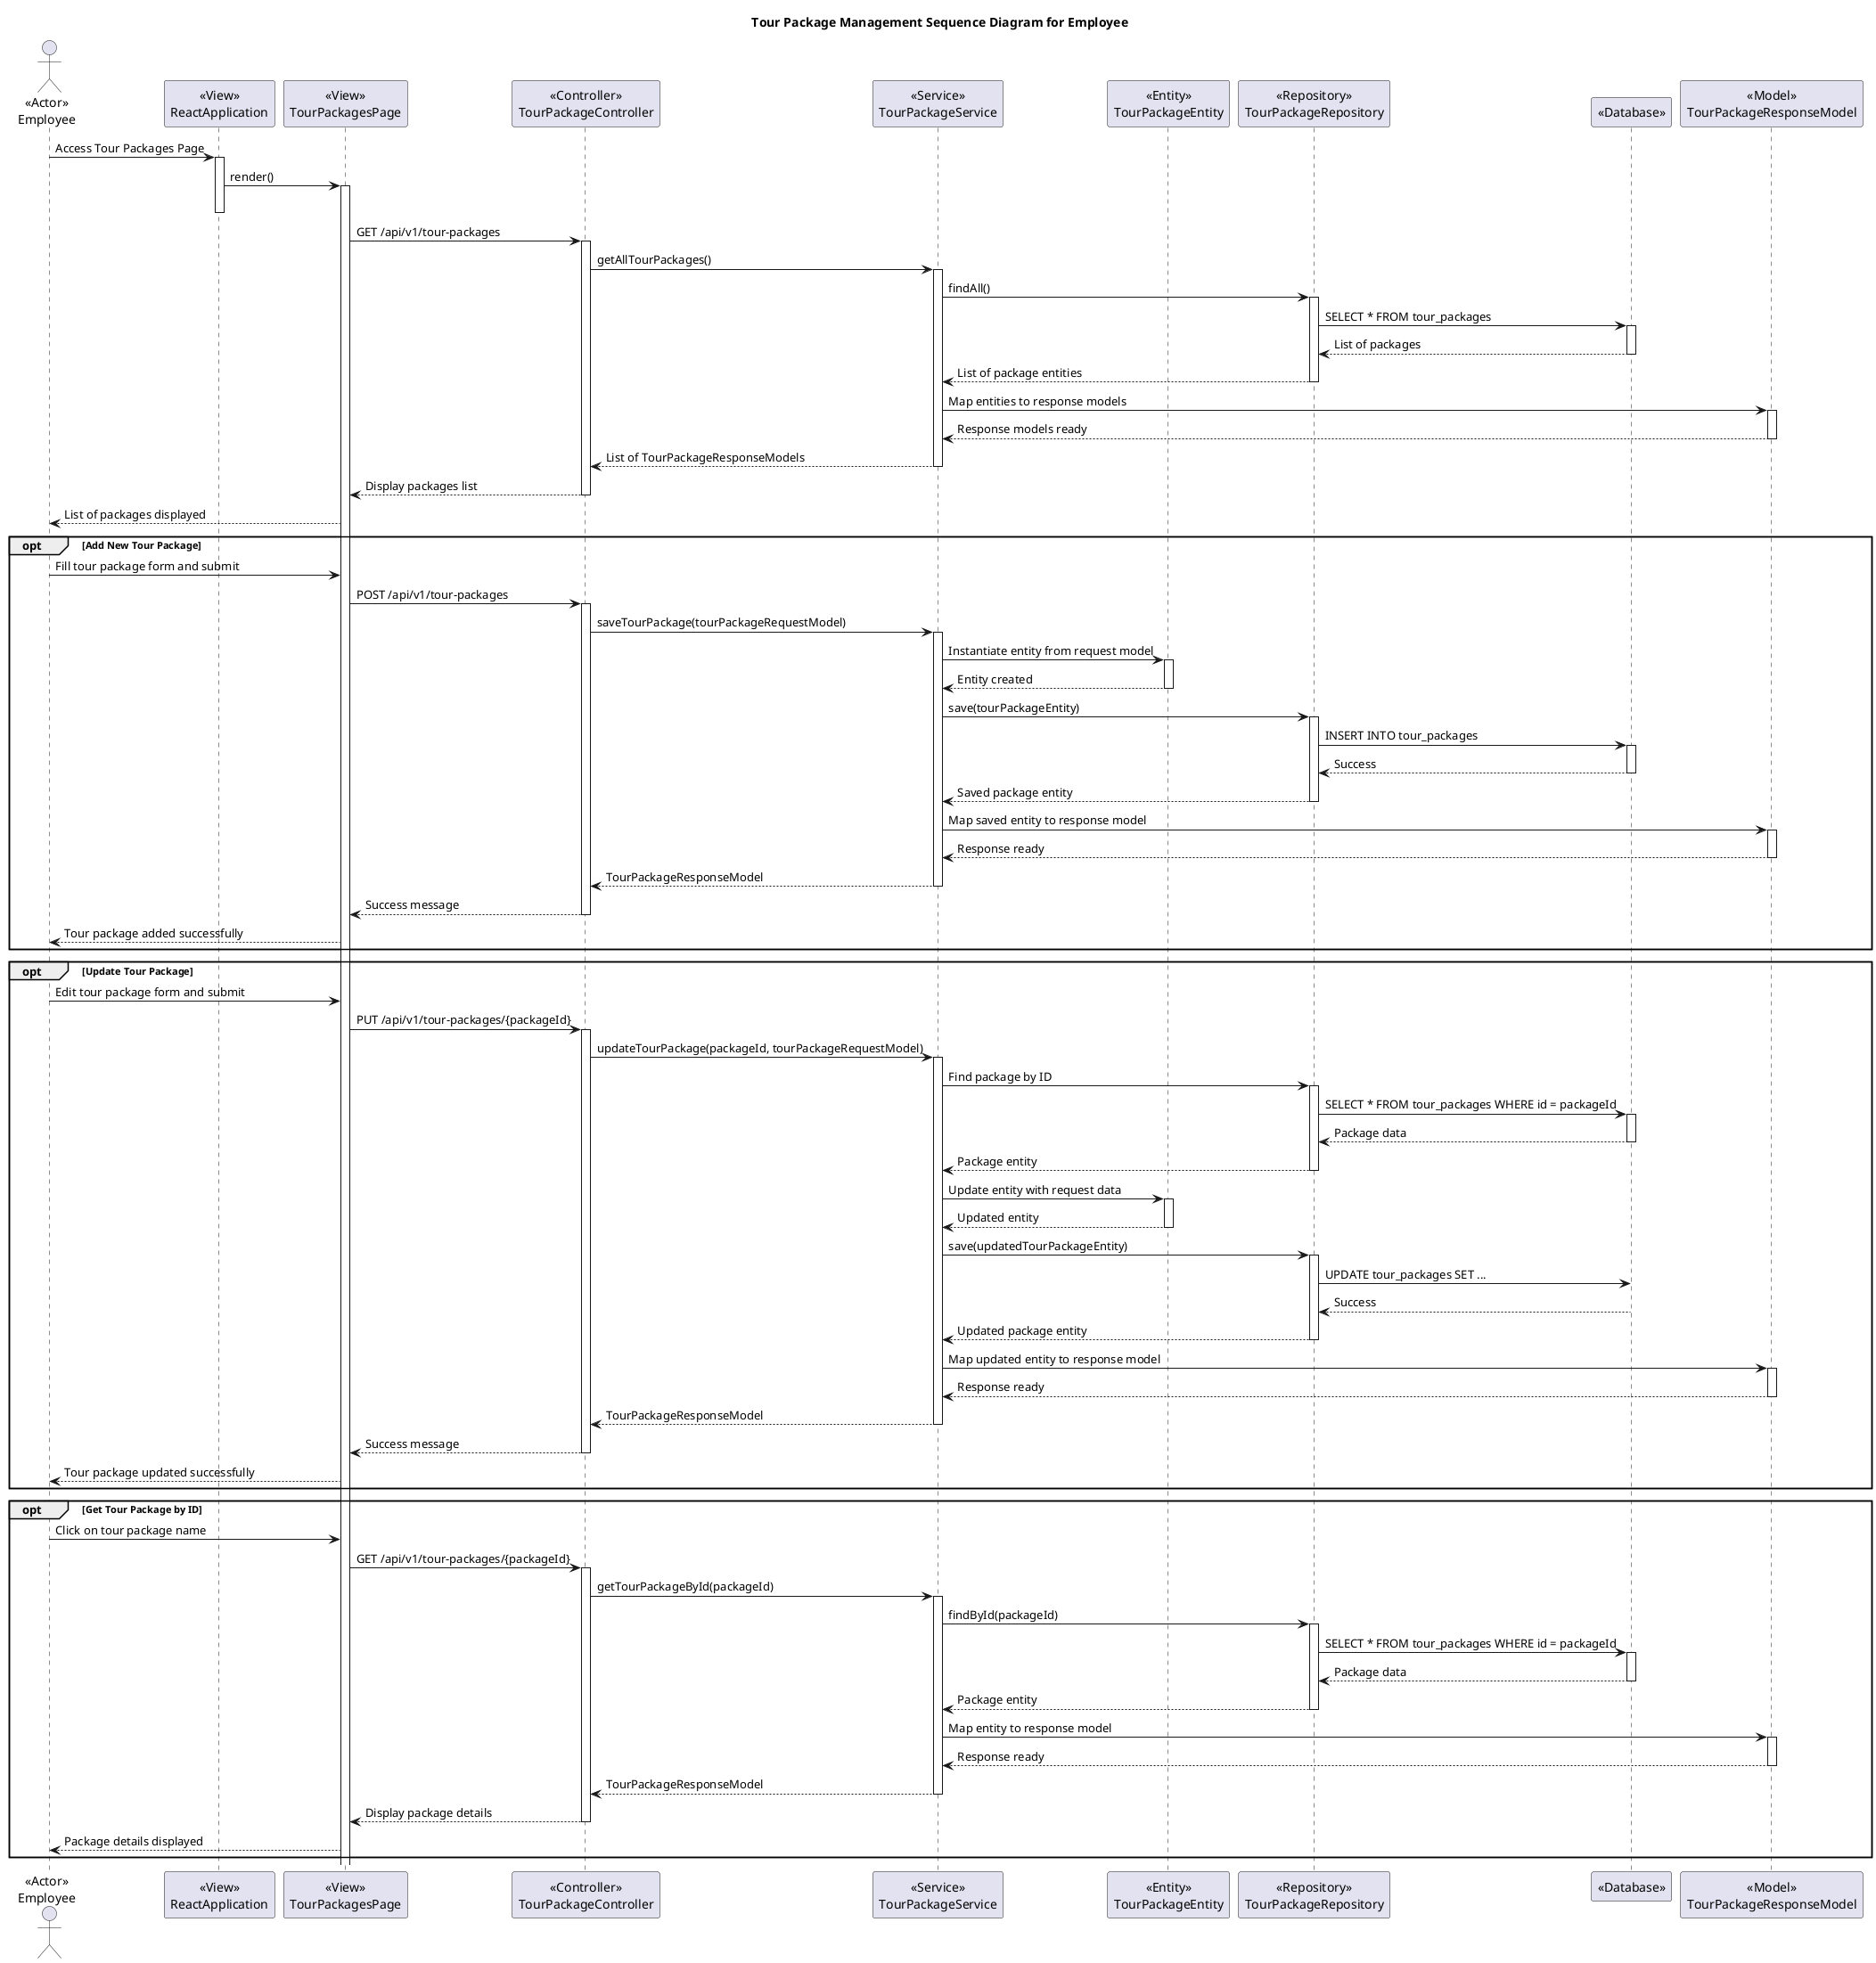 @startuml
title Tour Package Management Sequence Diagram for Employee

actor Employee as "<<Actor>>\nEmployee"

participant ReactApplication as "<<View>>\nReactApplication"
participant TourPackagesPage as "<<View>>\nTourPackagesPage"
participant TourPackageController as "<<Controller>>\nTourPackageController"
participant TourPackageService as "<<Service>>\nTourPackageService"
participant TourPackageEntity as "<<Entity>>\nTourPackageEntity"
participant TourPackageRepository as "<<Repository>>\nTourPackageRepository"
participant Database as "<<Database>>"
participant TourPackageResponseModel as "<<Model>>\nTourPackageResponseModel"

Employee -> ReactApplication : Access Tour Packages Page
activate ReactApplication

ReactApplication -> TourPackagesPage : render()
activate TourPackagesPage
deactivate ReactApplication

TourPackagesPage -> TourPackageController : GET /api/v1/tour-packages
activate TourPackageController

TourPackageController -> TourPackageService : getAllTourPackages()
activate TourPackageService

TourPackageService -> TourPackageRepository : findAll()
activate TourPackageRepository

TourPackageRepository -> Database : SELECT * FROM tour_packages
activate Database
Database --> TourPackageRepository : List of packages
deactivate Database

TourPackageRepository --> TourPackageService : List of package entities
deactivate TourPackageRepository

TourPackageService -> TourPackageResponseModel : Map entities to response models
activate TourPackageResponseModel
TourPackageResponseModel --> TourPackageService : Response models ready
deactivate TourPackageResponseModel

TourPackageService --> TourPackageController : List of TourPackageResponseModels
deactivate TourPackageService

TourPackageController --> TourPackagesPage : Display packages list
deactivate TourPackageController

TourPackagesPage --> Employee : List of packages displayed

opt Add New Tour Package
    Employee -> TourPackagesPage : Fill tour package form and submit
    TourPackagesPage -> TourPackageController : POST /api/v1/tour-packages
    activate TourPackageController

    TourPackageController -> TourPackageService : saveTourPackage(tourPackageRequestModel)
    activate TourPackageService

    TourPackageService -> TourPackageEntity : Instantiate entity from request model
    activate TourPackageEntity
    TourPackageEntity --> TourPackageService : Entity created
    deactivate TourPackageEntity

    TourPackageService -> TourPackageRepository : save(tourPackageEntity)
    activate TourPackageRepository
    TourPackageRepository -> Database : INSERT INTO tour_packages
    activate Database
    Database --> TourPackageRepository : Success
    deactivate Database
    TourPackageRepository --> TourPackageService : Saved package entity
    deactivate TourPackageRepository

    TourPackageService -> TourPackageResponseModel : Map saved entity to response model
    activate TourPackageResponseModel
    TourPackageResponseModel --> TourPackageService : Response ready
    deactivate TourPackageResponseModel

    TourPackageService --> TourPackageController : TourPackageResponseModel
    deactivate TourPackageService

    TourPackageController --> TourPackagesPage : Success message
    deactivate TourPackageController

    TourPackagesPage --> Employee : Tour package added successfully
end

opt Update Tour Package
    Employee -> TourPackagesPage : Edit tour package form and submit
    TourPackagesPage -> TourPackageController : PUT /api/v1/tour-packages/{packageId}
    activate TourPackageController

    TourPackageController -> TourPackageService : updateTourPackage(packageId, tourPackageRequestModel)
    activate TourPackageService

    TourPackageService -> TourPackageRepository : Find package by ID
    activate TourPackageRepository
    TourPackageRepository -> Database : SELECT * FROM tour_packages WHERE id = packageId
    activate Database
    Database --> TourPackageRepository : Package data
    deactivate Database
    TourPackageRepository --> TourPackageService : Package entity
    deactivate TourPackageRepository

    TourPackageService -> TourPackageEntity : Update entity with request data
    activate TourPackageEntity
    TourPackageEntity --> TourPackageService : Updated entity
    deactivate TourPackageEntity

    TourPackageService -> TourPackageRepository : save(updatedTourPackageEntity)
    activate TourPackageRepository
    TourPackageRepository -> Database : UPDATE tour_packages SET ...
    Database --> TourPackageRepository : Success
    deactivate Database
    TourPackageRepository --> TourPackageService : Updated package entity
    deactivate TourPackageRepository

    TourPackageService -> TourPackageResponseModel : Map updated entity to response model
    activate TourPackageResponseModel
    TourPackageResponseModel --> TourPackageService : Response ready
    deactivate TourPackageResponseModel

    TourPackageService --> TourPackageController : TourPackageResponseModel
    deactivate TourPackageService

    TourPackageController --> TourPackagesPage : Success message
    deactivate TourPackageController

    TourPackagesPage --> Employee : Tour package updated successfully
end

opt Get Tour Package by ID
    Employee -> TourPackagesPage : Click on tour package name
    TourPackagesPage -> TourPackageController : GET /api/v1/tour-packages/{packageId}
    activate TourPackageController

    TourPackageController -> TourPackageService : getTourPackageById(packageId)
    activate TourPackageService

    TourPackageService -> TourPackageRepository : findById(packageId)
    activate TourPackageRepository
    TourPackageRepository -> Database : SELECT * FROM tour_packages WHERE id = packageId
    activate Database
    Database --> TourPackageRepository : Package data
    deactivate Database
    TourPackageRepository --> TourPackageService : Package entity
    deactivate TourPackageRepository

    TourPackageService -> TourPackageResponseModel : Map entity to response model
    activate TourPackageResponseModel
    TourPackageResponseModel --> TourPackageService : Response ready
    deactivate TourPackageResponseModel

    TourPackageService --> TourPackageController : TourPackageResponseModel
    deactivate TourPackageService

    TourPackageController --> TourPackagesPage : Display package details
    deactivate TourPackageController

    TourPackagesPage --> Employee : Package details displayed
end

@enduml
